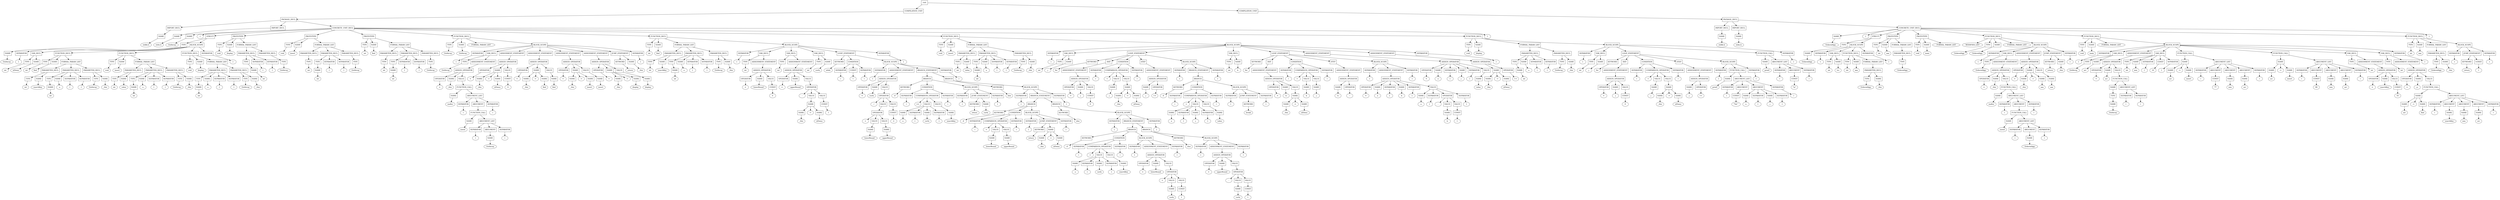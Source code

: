 digraph G {
	splines="TRUE";
	n_0 [label="root", shape="rectangle"]
	n_0 -> n_1
	n_1 [label="COMPILATION_UNIT", shape="rectangle"]
	n_1 -> n_3
	n_3 [label="PACKAGE_DECL", shape="rectangle"]
	n_3 -> n_5
	n_5 [label="IMPORT_DECL", shape="rectangle"]
	n_5 -> n_11
	n_11 [label="NAME", shape="rectangle"]
	n_11 -> n_35
	n_35 [label="stdlib.h", shape="ellipse"]
	n_3 -> n_6
	n_6 [label="IMPORT_DECL", shape="rectangle"]
	n_6 -> n_12
	n_12 [label="NAME", shape="rectangle"]
	n_12 -> n_36
	n_36 [label="stdio.h", shape="ellipse"]
	n_3 -> n_7
	n_7 [label="CONCRETE_UNIT_DECL", shape="rectangle"]
	n_7 -> n_13
	n_13 [label="NAME", shape="rectangle"]
	n_13 -> n_37
	n_37 [label="OrdArray", shape="ellipse"]
	n_7 -> n_14
	n_14 [label="{", shape="ellipse"]
	n_7 -> n_15
	n_15 [label="STRUCT", shape="rectangle"]
	n_15 -> n_38
	n_38 [label="TYPE", shape="rectangle"]
	n_38 -> n_89
	n_89 [label="NAME", shape="rectangle"]
	n_89 -> n_187
	n_187 [label="OrdArray", shape="ellipse"]
	n_15 -> n_39
	n_39 [label="BLOCK_SCOPE", shape="rectangle"]
	n_39 -> n_90
	n_90 [label="SEPARATOR", shape="rectangle"]
	n_90 -> n_188
	n_188 [label="{", shape="ellipse"]
	n_39 -> n_91
	n_91 [label="VAR_DECL", shape="rectangle"]
	n_91 -> n_189
	n_189 [label="TYPE", shape="rectangle"]
	n_189 -> n_327
	n_327 [label="int", shape="ellipse"]
	n_91 -> n_190
	n_190 [label="NAME", shape="rectangle"]
	n_190 -> n_328
	n_328 [label="nElems", shape="ellipse"]
	n_39 -> n_92
	n_92 [label="FUNCTION_DECL", shape="rectangle"]
	n_92 -> n_191
	n_191 [label="TYPE", shape="rectangle"]
	n_191 -> n_329
	n_329 [label="int", shape="ellipse"]
	n_92 -> n_192
	n_192 [label="NAME", shape="rectangle"]
	n_192 -> n_330
	n_330 [label="find", shape="ellipse"]
	n_92 -> n_193
	n_193 [label="FORMAL_PARAM_LIST", shape="rectangle"]
	n_193 -> n_331
	n_331 [label="PARAMETER_DECL", shape="rectangle"]
	n_331 -> n_501
	n_501 [label="TYPE", shape="rectangle"]
	n_501 -> n_643
	n_643 [label="int", shape="ellipse"]
	n_331 -> n_502
	n_502 [label="NAME", shape="rectangle"]
	n_502 -> n_644
	n_644 [label="searchKey", shape="ellipse"]
	n_193 -> n_332
	n_332 [label="PARAMETER_DECL", shape="rectangle"]
	n_332 -> n_503
	n_503 [label="TYPE", shape="rectangle"]
	n_503 -> n_645
	n_645 [label="NAME", shape="rectangle"]
	n_645 -> n_755
	n_755 [label="int", shape="ellipse"]
	n_332 -> n_504
	n_504 [label="NAME", shape="rectangle"]
	n_504 -> n_646
	n_646 [label="a", shape="ellipse"]
	n_332 -> n_505
	n_505 [label="SEPARATOR", shape="rectangle"]
	n_505 -> n_647
	n_647 [label="[", shape="ellipse"]
	n_332 -> n_506
	n_506 [label="SEPARATOR", shape="rectangle"]
	n_506 -> n_648
	n_648 [label="]", shape="ellipse"]
	n_193 -> n_333
	n_333 [label="PARAMETER_DECL", shape="rectangle"]
	n_333 -> n_507
	n_507 [label="TYPE", shape="rectangle"]
	n_507 -> n_649
	n_649 [label="OrdArray", shape="ellipse"]
	n_333 -> n_508
	n_508 [label="NAME", shape="rectangle"]
	n_508 -> n_650
	n_650 [label="_this", shape="ellipse"]
	n_39 -> n_93
	n_93 [label="FUNCTION_DECL", shape="rectangle"]
	n_93 -> n_194
	n_194 [label="TYPE", shape="rectangle"]
	n_194 -> n_334
	n_334 [label="void", shape="ellipse"]
	n_93 -> n_195
	n_195 [label="NAME", shape="rectangle"]
	n_195 -> n_335
	n_335 [label="insert", shape="ellipse"]
	n_93 -> n_196
	n_196 [label="FORMAL_PARAM_LIST", shape="rectangle"]
	n_196 -> n_336
	n_336 [label="PARAMETER_DECL", shape="rectangle"]
	n_336 -> n_509
	n_509 [label="TYPE", shape="rectangle"]
	n_509 -> n_651
	n_651 [label="int", shape="ellipse"]
	n_336 -> n_510
	n_510 [label="NAME", shape="rectangle"]
	n_510 -> n_652
	n_652 [label="value", shape="ellipse"]
	n_196 -> n_337
	n_337 [label="PARAMETER_DECL", shape="rectangle"]
	n_337 -> n_511
	n_511 [label="TYPE", shape="rectangle"]
	n_511 -> n_653
	n_653 [label="NAME", shape="rectangle"]
	n_653 -> n_756
	n_756 [label="int", shape="ellipse"]
	n_337 -> n_512
	n_512 [label="NAME", shape="rectangle"]
	n_512 -> n_654
	n_654 [label="a", shape="ellipse"]
	n_337 -> n_513
	n_513 [label="SEPARATOR", shape="rectangle"]
	n_513 -> n_655
	n_655 [label="[", shape="ellipse"]
	n_337 -> n_514
	n_514 [label="SEPARATOR", shape="rectangle"]
	n_514 -> n_656
	n_656 [label="]", shape="ellipse"]
	n_196 -> n_338
	n_338 [label="PARAMETER_DECL", shape="rectangle"]
	n_338 -> n_515
	n_515 [label="TYPE", shape="rectangle"]
	n_515 -> n_657
	n_657 [label="OrdArray", shape="ellipse"]
	n_338 -> n_516
	n_516 [label="NAME", shape="rectangle"]
	n_516 -> n_658
	n_658 [label="_this", shape="ellipse"]
	n_39 -> n_94
	n_94 [label="FUNCTION_DECL", shape="rectangle"]
	n_94 -> n_197
	n_197 [label="TYPE", shape="rectangle"]
	n_197 -> n_339
	n_339 [label="void", shape="ellipse"]
	n_94 -> n_198
	n_198 [label="NAME", shape="rectangle"]
	n_198 -> n_340
	n_340 [label="display", shape="ellipse"]
	n_94 -> n_199
	n_199 [label="FORMAL_PARAM_LIST", shape="rectangle"]
	n_199 -> n_341
	n_341 [label="PARAMETER_DECL", shape="rectangle"]
	n_341 -> n_517
	n_517 [label="TYPE", shape="rectangle"]
	n_517 -> n_659
	n_659 [label="NAME", shape="rectangle"]
	n_659 -> n_757
	n_757 [label="int", shape="ellipse"]
	n_341 -> n_518
	n_518 [label="NAME", shape="rectangle"]
	n_518 -> n_660
	n_660 [label="a", shape="ellipse"]
	n_341 -> n_519
	n_519 [label="SEPARATOR", shape="rectangle"]
	n_519 -> n_661
	n_661 [label="[", shape="ellipse"]
	n_341 -> n_520
	n_520 [label="SEPARATOR", shape="rectangle"]
	n_520 -> n_662
	n_662 [label="]", shape="ellipse"]
	n_199 -> n_342
	n_342 [label="PARAMETER_DECL", shape="rectangle"]
	n_342 -> n_521
	n_521 [label="TYPE", shape="rectangle"]
	n_521 -> n_663
	n_663 [label="OrdArray", shape="ellipse"]
	n_342 -> n_522
	n_522 [label="NAME", shape="rectangle"]
	n_522 -> n_664
	n_664 [label="_this", shape="ellipse"]
	n_39 -> n_95
	n_95 [label="SEPARATOR", shape="rectangle"]
	n_95 -> n_200
	n_200 [label="}", shape="ellipse"]
	n_7 -> n_16
	n_16 [label="PROTOTYPE", shape="rectangle"]
	n_16 -> n_40
	n_40 [label="TYPE", shape="rectangle"]
	n_40 -> n_96
	n_96 [label="void", shape="ellipse"]
	n_16 -> n_41
	n_41 [label="NAME", shape="rectangle"]
	n_41 -> n_97
	n_97 [label="display", shape="ellipse"]
	n_16 -> n_42
	n_42 [label="FORMAL_PARAM_LIST", shape="rectangle"]
	n_42 -> n_98
	n_98 [label="PARAMETER_DECL", shape="rectangle"]
	n_98 -> n_201
	n_201 [label="TYPE", shape="rectangle"]
	n_201 -> n_343
	n_343 [label="NAME", shape="rectangle"]
	n_343 -> n_523
	n_523 [label="int", shape="ellipse"]
	n_98 -> n_202
	n_202 [label="SEPARATOR", shape="rectangle"]
	n_202 -> n_344
	n_344 [label="[", shape="ellipse"]
	n_98 -> n_203
	n_203 [label="SEPARATOR", shape="rectangle"]
	n_203 -> n_345
	n_345 [label="]", shape="ellipse"]
	n_42 -> n_99
	n_99 [label="PARAMETER_DECL", shape="rectangle"]
	n_99 -> n_204
	n_204 [label="TYPE", shape="rectangle"]
	n_204 -> n_346
	n_346 [label="OrdArray", shape="ellipse"]
	n_7 -> n_17
	n_17 [label="PROTOTYPE", shape="rectangle"]
	n_17 -> n_43
	n_43 [label="TYPE", shape="rectangle"]
	n_43 -> n_100
	n_100 [label="void", shape="ellipse"]
	n_17 -> n_44
	n_44 [label="NAME", shape="rectangle"]
	n_44 -> n_101
	n_101 [label="insert", shape="ellipse"]
	n_17 -> n_45
	n_45 [label="FORMAL_PARAM_LIST", shape="rectangle"]
	n_45 -> n_102
	n_102 [label="PARAMETER_DECL", shape="rectangle"]
	n_102 -> n_205
	n_205 [label="TYPE", shape="rectangle"]
	n_205 -> n_347
	n_347 [label="int", shape="ellipse"]
	n_45 -> n_103
	n_103 [label="PARAMETER_DECL", shape="rectangle"]
	n_103 -> n_206
	n_206 [label="TYPE", shape="rectangle"]
	n_206 -> n_348
	n_348 [label="NAME", shape="rectangle"]
	n_348 -> n_524
	n_524 [label="int", shape="ellipse"]
	n_103 -> n_207
	n_207 [label="SEPARATOR", shape="rectangle"]
	n_207 -> n_349
	n_349 [label="[", shape="ellipse"]
	n_103 -> n_208
	n_208 [label="SEPARATOR", shape="rectangle"]
	n_208 -> n_350
	n_350 [label="]", shape="ellipse"]
	n_45 -> n_104
	n_104 [label="PARAMETER_DECL", shape="rectangle"]
	n_104 -> n_209
	n_209 [label="TYPE", shape="rectangle"]
	n_209 -> n_351
	n_351 [label="OrdArray", shape="ellipse"]
	n_7 -> n_18
	n_18 [label="PROTOTYPE", shape="rectangle"]
	n_18 -> n_46
	n_46 [label="TYPE", shape="rectangle"]
	n_46 -> n_105
	n_105 [label="int", shape="ellipse"]
	n_18 -> n_47
	n_47 [label="NAME", shape="rectangle"]
	n_47 -> n_106
	n_106 [label="find", shape="ellipse"]
	n_18 -> n_48
	n_48 [label="FORMAL_PARAM_LIST", shape="rectangle"]
	n_48 -> n_107
	n_107 [label="PARAMETER_DECL", shape="rectangle"]
	n_107 -> n_210
	n_210 [label="TYPE", shape="rectangle"]
	n_210 -> n_352
	n_352 [label="int", shape="ellipse"]
	n_48 -> n_108
	n_108 [label="PARAMETER_DECL", shape="rectangle"]
	n_108 -> n_211
	n_211 [label="TYPE", shape="rectangle"]
	n_211 -> n_353
	n_353 [label="NAME", shape="rectangle"]
	n_353 -> n_525
	n_525 [label="int", shape="ellipse"]
	n_108 -> n_212
	n_212 [label="SEPARATOR", shape="rectangle"]
	n_212 -> n_354
	n_354 [label="[", shape="ellipse"]
	n_108 -> n_213
	n_213 [label="SEPARATOR", shape="rectangle"]
	n_213 -> n_355
	n_355 [label="]", shape="ellipse"]
	n_48 -> n_109
	n_109 [label="PARAMETER_DECL", shape="rectangle"]
	n_109 -> n_214
	n_214 [label="TYPE", shape="rectangle"]
	n_214 -> n_356
	n_356 [label="OrdArray", shape="ellipse"]
	n_7 -> n_19
	n_19 [label="FUNCTION_DECL", shape="rectangle"]
	n_19 -> n_49
	n_49 [label="TYPE", shape="rectangle"]
	n_49 -> n_110
	n_110 [label="OrdArray", shape="ellipse"]
	n_19 -> n_50
	n_50 [label="NAME", shape="rectangle"]
	n_50 -> n_111
	n_111 [label="OrdArray", shape="ellipse"]
	n_19 -> n_51
	n_51 [label="FORMAL_PARAM_LIST", shape="ellipse"]
	n_19 -> n_52
	n_52 [label="BLOCK_SCOPE", shape="rectangle"]
	n_52 -> n_112
	n_112 [label="SEPARATOR", shape="rectangle"]
	n_112 -> n_215
	n_215 [label="{", shape="ellipse"]
	n_52 -> n_113
	n_113 [label="VAR_DECL", shape="rectangle"]
	n_113 -> n_216
	n_216 [label="TYPE", shape="rectangle"]
	n_216 -> n_357
	n_357 [label="OrdArray", shape="ellipse"]
	n_113 -> n_217
	n_217 [label="ASSIGNMENT_STATEMENT", shape="rectangle"]
	n_217 -> n_358
	n_358 [label="ASSIGN_OPERATOR", shape="rectangle"]
	n_358 -> n_526
	n_526 [label="OPERATOR", shape="rectangle"]
	n_526 -> n_665
	n_665 [label="=", shape="ellipse"]
	n_358 -> n_527
	n_527 [label="NAME", shape="rectangle"]
	n_527 -> n_666
	n_666 [label="_this", shape="ellipse"]
	n_358 -> n_528
	n_528 [label="VALUE", shape="rectangle"]
	n_528 -> n_667
	n_667 [label="FUNCTION_CALL", shape="rectangle"]
	n_667 -> n_758
	n_758 [label="NAME", shape="rectangle"]
	n_758 -> n_834
	n_834 [label="malloc", shape="ellipse"]
	n_667 -> n_759
	n_759 [label="ARGUMENT_LIST", shape="rectangle"]
	n_759 -> n_835
	n_835 [label="SEPARATOR", shape="rectangle"]
	n_835 -> n_899
	n_899 [label="(", shape="ellipse"]
	n_759 -> n_836
	n_836 [label="ARGUMENT", shape="rectangle"]
	n_836 -> n_900
	n_900 [label="FUNCTION_CALL", shape="rectangle"]
	n_900 -> n_941
	n_941 [label="NAME", shape="rectangle"]
	n_941 -> n_977
	n_977 [label="sizeof", shape="ellipse"]
	n_900 -> n_942
	n_942 [label="ARGUMENT_LIST", shape="rectangle"]
	n_942 -> n_978
	n_978 [label="SEPARATOR", shape="rectangle"]
	n_978 -> n_1000
	n_1000 [label="(", shape="ellipse"]
	n_942 -> n_979
	n_979 [label="ARGUMENT", shape="rectangle"]
	n_979 -> n_1001
	n_1001 [label="NAME", shape="rectangle"]
	n_1001 -> n_1019
	n_1019 [label="OrdArray", shape="ellipse"]
	n_942 -> n_980
	n_980 [label="SEPARATOR", shape="rectangle"]
	n_980 -> n_1002
	n_1002 [label=")", shape="ellipse"]
	n_759 -> n_837
	n_837 [label="SEPARATOR", shape="rectangle"]
	n_837 -> n_901
	n_901 [label=")", shape="ellipse"]
	n_52 -> n_114
	n_114 [label="ASSIGNMENT_STATEMENT", shape="rectangle"]
	n_114 -> n_218
	n_218 [label="ASSIGN_OPERATOR", shape="rectangle"]
	n_218 -> n_359
	n_359 [label="OPERATOR", shape="rectangle"]
	n_359 -> n_529
	n_529 [label="=", shape="ellipse"]
	n_218 -> n_360
	n_360 [label="NAME", shape="rectangle"]
	n_360 -> n_530
	n_530 [label="NAME", shape="rectangle"]
	n_530 -> n_668
	n_668 [label="_this", shape="ellipse"]
	n_360 -> n_531
	n_531 [label="->", shape="ellipse"]
	n_360 -> n_532
	n_532 [label="NAME", shape="rectangle"]
	n_532 -> n_669
	n_669 [label="nElems", shape="ellipse"]
	n_218 -> n_361
	n_361 [label="VALUE", shape="rectangle"]
	n_361 -> n_533
	n_533 [label="CONST", shape="rectangle"]
	n_533 -> n_670
	n_670 [label="0", shape="ellipse"]
	n_52 -> n_115
	n_115 [label="ASSIGNMENT_STATEMENT", shape="rectangle"]
	n_115 -> n_219
	n_219 [label="ASSIGN_OPERATOR", shape="rectangle"]
	n_219 -> n_362
	n_362 [label="OPERATOR", shape="rectangle"]
	n_362 -> n_534
	n_534 [label="=", shape="ellipse"]
	n_219 -> n_363
	n_363 [label="NAME", shape="rectangle"]
	n_363 -> n_535
	n_535 [label="NAME", shape="rectangle"]
	n_535 -> n_671
	n_671 [label="_this", shape="ellipse"]
	n_363 -> n_536
	n_536 [label="->", shape="ellipse"]
	n_363 -> n_537
	n_537 [label="NAME", shape="rectangle"]
	n_537 -> n_672
	n_672 [label="find", shape="ellipse"]
	n_219 -> n_364
	n_364 [label="VALUE", shape="rectangle"]
	n_364 -> n_538
	n_538 [label="NAME", shape="rectangle"]
	n_538 -> n_673
	n_673 [label="find", shape="ellipse"]
	n_52 -> n_116
	n_116 [label="ASSIGNMENT_STATEMENT", shape="rectangle"]
	n_116 -> n_220
	n_220 [label="ASSIGN_OPERATOR", shape="rectangle"]
	n_220 -> n_365
	n_365 [label="OPERATOR", shape="rectangle"]
	n_365 -> n_539
	n_539 [label="=", shape="ellipse"]
	n_220 -> n_366
	n_366 [label="NAME", shape="rectangle"]
	n_366 -> n_540
	n_540 [label="NAME", shape="rectangle"]
	n_540 -> n_674
	n_674 [label="_this", shape="ellipse"]
	n_366 -> n_541
	n_541 [label="->", shape="ellipse"]
	n_366 -> n_542
	n_542 [label="NAME", shape="rectangle"]
	n_542 -> n_675
	n_675 [label="insert", shape="ellipse"]
	n_220 -> n_367
	n_367 [label="VALUE", shape="rectangle"]
	n_367 -> n_543
	n_543 [label="NAME", shape="rectangle"]
	n_543 -> n_676
	n_676 [label="insert", shape="ellipse"]
	n_52 -> n_117
	n_117 [label="ASSIGNMENT_STATEMENT", shape="rectangle"]
	n_117 -> n_221
	n_221 [label="ASSIGN_OPERATOR", shape="rectangle"]
	n_221 -> n_368
	n_368 [label="OPERATOR", shape="rectangle"]
	n_368 -> n_544
	n_544 [label="=", shape="ellipse"]
	n_221 -> n_369
	n_369 [label="NAME", shape="rectangle"]
	n_369 -> n_545
	n_545 [label="NAME", shape="rectangle"]
	n_545 -> n_677
	n_677 [label="_this", shape="ellipse"]
	n_369 -> n_546
	n_546 [label="->", shape="ellipse"]
	n_369 -> n_547
	n_547 [label="NAME", shape="rectangle"]
	n_547 -> n_678
	n_678 [label="display", shape="ellipse"]
	n_221 -> n_370
	n_370 [label="VALUE", shape="rectangle"]
	n_370 -> n_548
	n_548 [label="NAME", shape="rectangle"]
	n_548 -> n_679
	n_679 [label="display", shape="ellipse"]
	n_52 -> n_118
	n_118 [label="JUMP_STATEMENT", shape="rectangle"]
	n_118 -> n_222
	n_222 [label="KEYWORD", shape="rectangle"]
	n_222 -> n_371
	n_371 [label="return", shape="ellipse"]
	n_118 -> n_223
	n_223 [label="NAME", shape="rectangle"]
	n_223 -> n_372
	n_372 [label="_this", shape="ellipse"]
	n_52 -> n_119
	n_119 [label="SEPARATOR", shape="rectangle"]
	n_119 -> n_224
	n_224 [label="}", shape="ellipse"]
	n_7 -> n_20
	n_20 [label="FUNCTION_DECL", shape="rectangle"]
	n_20 -> n_53
	n_53 [label="TYPE", shape="rectangle"]
	n_53 -> n_120
	n_120 [label="int", shape="ellipse"]
	n_20 -> n_54
	n_54 [label="NAME", shape="rectangle"]
	n_54 -> n_121
	n_121 [label="find", shape="ellipse"]
	n_20 -> n_55
	n_55 [label="FORMAL_PARAM_LIST", shape="rectangle"]
	n_55 -> n_122
	n_122 [label="PARAMETER_DECL", shape="rectangle"]
	n_122 -> n_225
	n_225 [label="TYPE", shape="rectangle"]
	n_225 -> n_373
	n_373 [label="int", shape="ellipse"]
	n_122 -> n_226
	n_226 [label="NAME", shape="rectangle"]
	n_226 -> n_374
	n_374 [label="searchKey", shape="ellipse"]
	n_55 -> n_123
	n_123 [label="PARAMETER_DECL", shape="rectangle"]
	n_123 -> n_227
	n_227 [label="TYPE", shape="rectangle"]
	n_227 -> n_375
	n_375 [label="NAME", shape="rectangle"]
	n_375 -> n_549
	n_549 [label="int", shape="ellipse"]
	n_123 -> n_228
	n_228 [label="NAME", shape="rectangle"]
	n_228 -> n_376
	n_376 [label="a", shape="ellipse"]
	n_123 -> n_229
	n_229 [label="SEPARATOR", shape="rectangle"]
	n_229 -> n_377
	n_377 [label="[", shape="ellipse"]
	n_123 -> n_230
	n_230 [label="SEPARATOR", shape="rectangle"]
	n_230 -> n_378
	n_378 [label="]", shape="ellipse"]
	n_55 -> n_124
	n_124 [label="PARAMETER_DECL", shape="rectangle"]
	n_124 -> n_231
	n_231 [label="TYPE", shape="rectangle"]
	n_231 -> n_379
	n_379 [label="OrdArray", shape="ellipse"]
	n_124 -> n_232
	n_232 [label="NAME", shape="rectangle"]
	n_232 -> n_380
	n_380 [label="_this", shape="ellipse"]
	n_20 -> n_56
	n_56 [label="BLOCK_SCOPE", shape="rectangle"]
	n_56 -> n_125
	n_125 [label="SEPARATOR", shape="rectangle"]
	n_125 -> n_233
	n_233 [label="{", shape="ellipse"]
	n_56 -> n_126
	n_126 [label="VAR_DECL", shape="rectangle"]
	n_126 -> n_234
	n_234 [label="TYPE", shape="rectangle"]
	n_234 -> n_381
	n_381 [label="int", shape="ellipse"]
	n_126 -> n_235
	n_235 [label="ASSIGNMENT_STATEMENT", shape="rectangle"]
	n_235 -> n_382
	n_382 [label="ASSIGN_OPERATOR", shape="rectangle"]
	n_382 -> n_550
	n_550 [label="OPERATOR", shape="rectangle"]
	n_550 -> n_680
	n_680 [label="=", shape="ellipse"]
	n_382 -> n_551
	n_551 [label="NAME", shape="rectangle"]
	n_551 -> n_681
	n_681 [label="lowerBound", shape="ellipse"]
	n_382 -> n_552
	n_552 [label="VALUE", shape="rectangle"]
	n_552 -> n_682
	n_682 [label="CONST", shape="rectangle"]
	n_682 -> n_760
	n_760 [label="0", shape="ellipse"]
	n_56 -> n_127
	n_127 [label="VAR_DECL", shape="rectangle"]
	n_127 -> n_236
	n_236 [label="TYPE", shape="rectangle"]
	n_236 -> n_383
	n_383 [label="int", shape="ellipse"]
	n_127 -> n_237
	n_237 [label="ASSIGNMENT_STATEMENT", shape="rectangle"]
	n_237 -> n_384
	n_384 [label="ASSIGN_OPERATOR", shape="rectangle"]
	n_384 -> n_553
	n_553 [label="OPERATOR", shape="rectangle"]
	n_553 -> n_683
	n_683 [label="=", shape="ellipse"]
	n_384 -> n_554
	n_554 [label="NAME", shape="rectangle"]
	n_554 -> n_684
	n_684 [label="upperBound", shape="ellipse"]
	n_384 -> n_555
	n_555 [label="VALUE", shape="rectangle"]
	n_555 -> n_685
	n_685 [label="OPERATOR", shape="rectangle"]
	n_685 -> n_761
	n_761 [label="-", shape="ellipse"]
	n_685 -> n_762
	n_762 [label="VALUE", shape="rectangle"]
	n_762 -> n_838
	n_838 [label="NAME", shape="rectangle"]
	n_838 -> n_902
	n_902 [label="NAME", shape="rectangle"]
	n_902 -> n_943
	n_943 [label="_this", shape="ellipse"]
	n_838 -> n_903
	n_903 [label="->", shape="ellipse"]
	n_838 -> n_904
	n_904 [label="NAME", shape="rectangle"]
	n_904 -> n_944
	n_944 [label="nElems", shape="ellipse"]
	n_685 -> n_763
	n_763 [label="VALUE", shape="rectangle"]
	n_763 -> n_839
	n_839 [label="CONST", shape="rectangle"]
	n_839 -> n_905
	n_905 [label="1", shape="ellipse"]
	n_56 -> n_128
	n_128 [label="VAR_DECL", shape="rectangle"]
	n_128 -> n_238
	n_238 [label="TYPE", shape="rectangle"]
	n_238 -> n_385
	n_385 [label="int", shape="ellipse"]
	n_128 -> n_239
	n_239 [label="NAME", shape="rectangle"]
	n_239 -> n_386
	n_386 [label="curIn", shape="ellipse"]
	n_56 -> n_129
	n_129 [label="LOOP_STATEMENT", shape="rectangle"]
	n_129 -> n_240
	n_240 [label="KEYWORD", shape="rectangle"]
	n_240 -> n_387
	n_387 [label="while", shape="ellipse"]
	n_129 -> n_241
	n_241 [label="CONDITION", shape="rectangle"]
	n_241 -> n_388
	n_388 [label="SEPARATOR", shape="rectangle"]
	n_388 -> n_556
	n_556 [label="(", shape="ellipse"]
	n_241 -> n_389
	n_389 [label="CONST", shape="rectangle"]
	n_389 -> n_557
	n_557 [label="1", shape="ellipse"]
	n_241 -> n_390
	n_390 [label="SEPARATOR", shape="rectangle"]
	n_390 -> n_558
	n_558 [label=")", shape="ellipse"]
	n_129 -> n_242
	n_242 [label="BLOCK_SCOPE", shape="rectangle"]
	n_242 -> n_391
	n_391 [label="SEPARATOR", shape="rectangle"]
	n_391 -> n_559
	n_559 [label="{", shape="ellipse"]
	n_242 -> n_392
	n_392 [label="ASSIGNMENT_STATEMENT", shape="rectangle"]
	n_392 -> n_560
	n_560 [label="ASSIGN_OPERATOR", shape="rectangle"]
	n_560 -> n_686
	n_686 [label="OPERATOR", shape="rectangle"]
	n_686 -> n_764
	n_764 [label="=", shape="ellipse"]
	n_560 -> n_687
	n_687 [label="NAME", shape="rectangle"]
	n_687 -> n_765
	n_765 [label="curIn", shape="ellipse"]
	n_560 -> n_688
	n_688 [label="VALUE", shape="rectangle"]
	n_688 -> n_766
	n_766 [label="OPERATOR", shape="rectangle"]
	n_766 -> n_840
	n_840 [label="/", shape="ellipse"]
	n_766 -> n_841
	n_841 [label="VALUE", shape="rectangle"]
	n_841 -> n_906
	n_906 [label="OPERATOR", shape="rectangle"]
	n_906 -> n_945
	n_945 [label="+", shape="ellipse"]
	n_906 -> n_946
	n_946 [label="VALUE", shape="rectangle"]
	n_946 -> n_981
	n_981 [label="NAME", shape="rectangle"]
	n_981 -> n_1003
	n_1003 [label="lowerBound", shape="ellipse"]
	n_906 -> n_947
	n_947 [label="VALUE", shape="rectangle"]
	n_947 -> n_982
	n_982 [label="NAME", shape="rectangle"]
	n_982 -> n_1004
	n_1004 [label="upperBound", shape="ellipse"]
	n_766 -> n_842
	n_842 [label="VALUE", shape="rectangle"]
	n_842 -> n_907
	n_907 [label="CONST", shape="rectangle"]
	n_907 -> n_948
	n_948 [label="2", shape="ellipse"]
	n_242 -> n_393
	n_393 [label="BRANCH_STATEMENT", shape="rectangle"]
	n_393 -> n_561
	n_561 [label="BRANCH", shape="rectangle"]
	n_561 -> n_689
	n_689 [label="KEYWORD", shape="rectangle"]
	n_689 -> n_767
	n_767 [label="if", shape="ellipse"]
	n_561 -> n_690
	n_690 [label="CONDITION", shape="rectangle"]
	n_690 -> n_768
	n_768 [label="SEPARATOR", shape="rectangle"]
	n_768 -> n_843
	n_843 [label="(", shape="ellipse"]
	n_690 -> n_769
	n_769 [label="COMPARISON_OPERATOR", shape="rectangle"]
	n_769 -> n_844
	n_844 [label="==", shape="ellipse"]
	n_769 -> n_845
	n_845 [label="VALUE", shape="rectangle"]
	n_845 -> n_908
	n_908 [label="NAME", shape="rectangle"]
	n_908 -> n_949
	n_949 [label="a", shape="ellipse"]
	n_845 -> n_909
	n_909 [label="SEPARATOR", shape="rectangle"]
	n_909 -> n_950
	n_950 [label="[", shape="ellipse"]
	n_845 -> n_910
	n_910 [label="NAME", shape="rectangle"]
	n_910 -> n_951
	n_951 [label="curIn", shape="ellipse"]
	n_845 -> n_911
	n_911 [label="SEPARATOR", shape="rectangle"]
	n_911 -> n_952
	n_952 [label="]", shape="ellipse"]
	n_769 -> n_846
	n_846 [label="VALUE", shape="rectangle"]
	n_846 -> n_912
	n_912 [label="NAME", shape="rectangle"]
	n_912 -> n_953
	n_953 [label="searchKey", shape="ellipse"]
	n_690 -> n_770
	n_770 [label="SEPARATOR", shape="rectangle"]
	n_770 -> n_847
	n_847 [label=")", shape="ellipse"]
	n_561 -> n_691
	n_691 [label="BLOCK_SCOPE", shape="rectangle"]
	n_691 -> n_771
	n_771 [label="SEPARATOR", shape="rectangle"]
	n_771 -> n_848
	n_848 [label="{", shape="ellipse"]
	n_691 -> n_772
	n_772 [label="JUMP_STATEMENT", shape="rectangle"]
	n_772 -> n_849
	n_849 [label="KEYWORD", shape="rectangle"]
	n_849 -> n_913
	n_913 [label="return", shape="ellipse"]
	n_772 -> n_850
	n_850 [label="NAME", shape="rectangle"]
	n_850 -> n_914
	n_914 [label="curIn", shape="ellipse"]
	n_691 -> n_773
	n_773 [label="SEPARATOR", shape="rectangle"]
	n_773 -> n_851
	n_851 [label="}", shape="ellipse"]
	n_393 -> n_562
	n_562 [label="BRANCH", shape="rectangle"]
	n_562 -> n_692
	n_692 [label="KEYWORD", shape="rectangle"]
	n_692 -> n_774
	n_774 [label="else", shape="ellipse"]
	n_562 -> n_693
	n_693 [label="BLOCK_SCOPE", shape="rectangle"]
	n_693 -> n_775
	n_775 [label="SEPARATOR", shape="rectangle"]
	n_775 -> n_852
	n_852 [label="{", shape="ellipse"]
	n_693 -> n_776
	n_776 [label="BRANCH_STATEMENT", shape="rectangle"]
	n_776 -> n_853
	n_853 [label="BRANCH", shape="rectangle"]
	n_853 -> n_915
	n_915 [label="KEYWORD", shape="rectangle"]
	n_915 -> n_954
	n_954 [label="if", shape="ellipse"]
	n_853 -> n_916
	n_916 [label="CONDITION", shape="rectangle"]
	n_916 -> n_955
	n_955 [label="SEPARATOR", shape="rectangle"]
	n_955 -> n_983
	n_983 [label="(", shape="ellipse"]
	n_916 -> n_956
	n_956 [label="COMPARISON_OPERATOR", shape="rectangle"]
	n_956 -> n_984
	n_984 [label=">", shape="ellipse"]
	n_956 -> n_985
	n_985 [label="VALUE", shape="rectangle"]
	n_985 -> n_1005
	n_1005 [label="NAME", shape="rectangle"]
	n_1005 -> n_1020
	n_1020 [label="lowerBound", shape="ellipse"]
	n_956 -> n_986
	n_986 [label="VALUE", shape="rectangle"]
	n_986 -> n_1006
	n_1006 [label="NAME", shape="rectangle"]
	n_1006 -> n_1021
	n_1021 [label="upperBound", shape="ellipse"]
	n_916 -> n_957
	n_957 [label="SEPARATOR", shape="rectangle"]
	n_957 -> n_987
	n_987 [label=")", shape="ellipse"]
	n_853 -> n_917
	n_917 [label="BLOCK_SCOPE", shape="rectangle"]
	n_917 -> n_958
	n_958 [label="SEPARATOR", shape="rectangle"]
	n_958 -> n_988
	n_988 [label="{", shape="ellipse"]
	n_917 -> n_959
	n_959 [label="JUMP_STATEMENT", shape="rectangle"]
	n_959 -> n_989
	n_989 [label="KEYWORD", shape="rectangle"]
	n_989 -> n_1007
	n_1007 [label="return", shape="ellipse"]
	n_959 -> n_990
	n_990 [label="NAME", shape="rectangle"]
	n_990 -> n_1008
	n_1008 [label="NAME", shape="rectangle"]
	n_1008 -> n_1022
	n_1022 [label="_this", shape="ellipse"]
	n_990 -> n_1009
	n_1009 [label="->", shape="ellipse"]
	n_990 -> n_1010
	n_1010 [label="NAME", shape="rectangle"]
	n_1010 -> n_1023
	n_1023 [label="nElems", shape="ellipse"]
	n_917 -> n_960
	n_960 [label="SEPARATOR", shape="rectangle"]
	n_960 -> n_991
	n_991 [label="}", shape="ellipse"]
	n_776 -> n_854
	n_854 [label="BRANCH", shape="rectangle"]
	n_854 -> n_918
	n_918 [label="KEYWORD", shape="rectangle"]
	n_918 -> n_961
	n_961 [label="else", shape="ellipse"]
	n_854 -> n_919
	n_919 [label="BLOCK_SCOPE", shape="rectangle"]
	n_919 -> n_962
	n_962 [label="SEPARATOR", shape="rectangle"]
	n_962 -> n_992
	n_992 [label="{", shape="ellipse"]
	n_919 -> n_963
	n_963 [label="BRANCH_STATEMENT", shape="rectangle"]
	n_963 -> n_993
	n_993 [label="BRANCH", shape="rectangle"]
	n_993 -> n_1011
	n_1011 [label="KEYWORD", shape="rectangle"]
	n_1011 -> n_1024
	n_1024 [label="if", shape="ellipse"]
	n_993 -> n_1012
	n_1012 [label="CONDITION", shape="rectangle"]
	n_1012 -> n_1025
	n_1025 [label="SEPARATOR", shape="rectangle"]
	n_1025 -> n_1036
	n_1036 [label="(", shape="ellipse"]
	n_1012 -> n_1026
	n_1026 [label="COMPARISON_OPERATOR", shape="rectangle"]
	n_1026 -> n_1037
	n_1037 [label="<", shape="ellipse"]
	n_1026 -> n_1038
	n_1038 [label="VALUE", shape="rectangle"]
	n_1038 -> n_1047
	n_1047 [label="NAME", shape="rectangle"]
	n_1047 -> n_1058
	n_1058 [label="a", shape="ellipse"]
	n_1038 -> n_1048
	n_1048 [label="SEPARATOR", shape="rectangle"]
	n_1048 -> n_1059
	n_1059 [label="[", shape="ellipse"]
	n_1038 -> n_1049
	n_1049 [label="NAME", shape="rectangle"]
	n_1049 -> n_1060
	n_1060 [label="curIn", shape="ellipse"]
	n_1038 -> n_1050
	n_1050 [label="SEPARATOR", shape="rectangle"]
	n_1050 -> n_1061
	n_1061 [label="]", shape="ellipse"]
	n_1026 -> n_1039
	n_1039 [label="VALUE", shape="rectangle"]
	n_1039 -> n_1051
	n_1051 [label="NAME", shape="rectangle"]
	n_1051 -> n_1062
	n_1062 [label="searchKey", shape="ellipse"]
	n_1012 -> n_1027
	n_1027 [label="SEPARATOR", shape="rectangle"]
	n_1027 -> n_1040
	n_1040 [label=")", shape="ellipse"]
	n_993 -> n_1013
	n_1013 [label="BLOCK_SCOPE", shape="rectangle"]
	n_1013 -> n_1028
	n_1028 [label="SEPARATOR", shape="rectangle"]
	n_1028 -> n_1041
	n_1041 [label="{", shape="ellipse"]
	n_1013 -> n_1029
	n_1029 [label="ASSIGNMENT_STATEMENT", shape="rectangle"]
	n_1029 -> n_1042
	n_1042 [label="ASSIGN_OPERATOR", shape="rectangle"]
	n_1042 -> n_1052
	n_1052 [label="OPERATOR", shape="rectangle"]
	n_1052 -> n_1063
	n_1063 [label="=", shape="ellipse"]
	n_1042 -> n_1053
	n_1053 [label="NAME", shape="rectangle"]
	n_1053 -> n_1064
	n_1064 [label="lowerBound", shape="ellipse"]
	n_1042 -> n_1054
	n_1054 [label="VALUE", shape="rectangle"]
	n_1054 -> n_1065
	n_1065 [label="OPERATOR", shape="rectangle"]
	n_1065 -> n_1069
	n_1069 [label="+", shape="ellipse"]
	n_1065 -> n_1070
	n_1070 [label="VALUE", shape="rectangle"]
	n_1070 -> n_1075
	n_1075 [label="NAME", shape="rectangle"]
	n_1075 -> n_1079
	n_1079 [label="curIn", shape="ellipse"]
	n_1065 -> n_1071
	n_1071 [label="VALUE", shape="rectangle"]
	n_1071 -> n_1076
	n_1076 [label="CONST", shape="rectangle"]
	n_1076 -> n_1080
	n_1080 [label="1", shape="ellipse"]
	n_1013 -> n_1030
	n_1030 [label="SEPARATOR", shape="rectangle"]
	n_1030 -> n_1043
	n_1043 [label="}", shape="ellipse"]
	n_963 -> n_994
	n_994 [label="BRANCH", shape="rectangle"]
	n_994 -> n_1014
	n_1014 [label="KEYWORD", shape="rectangle"]
	n_1014 -> n_1031
	n_1031 [label="else", shape="ellipse"]
	n_994 -> n_1015
	n_1015 [label="BLOCK_SCOPE", shape="rectangle"]
	n_1015 -> n_1032
	n_1032 [label="SEPARATOR", shape="rectangle"]
	n_1032 -> n_1044
	n_1044 [label="{", shape="ellipse"]
	n_1015 -> n_1033
	n_1033 [label="ASSIGNMENT_STATEMENT", shape="rectangle"]
	n_1033 -> n_1045
	n_1045 [label="ASSIGN_OPERATOR", shape="rectangle"]
	n_1045 -> n_1055
	n_1055 [label="OPERATOR", shape="rectangle"]
	n_1055 -> n_1066
	n_1066 [label="=", shape="ellipse"]
	n_1045 -> n_1056
	n_1056 [label="NAME", shape="rectangle"]
	n_1056 -> n_1067
	n_1067 [label="upperBound", shape="ellipse"]
	n_1045 -> n_1057
	n_1057 [label="VALUE", shape="rectangle"]
	n_1057 -> n_1068
	n_1068 [label="OPERATOR", shape="rectangle"]
	n_1068 -> n_1072
	n_1072 [label="-", shape="ellipse"]
	n_1068 -> n_1073
	n_1073 [label="VALUE", shape="rectangle"]
	n_1073 -> n_1077
	n_1077 [label="NAME", shape="rectangle"]
	n_1077 -> n_1081
	n_1081 [label="curIn", shape="ellipse"]
	n_1068 -> n_1074
	n_1074 [label="VALUE", shape="rectangle"]
	n_1074 -> n_1078
	n_1078 [label="CONST", shape="rectangle"]
	n_1078 -> n_1082
	n_1082 [label="1", shape="ellipse"]
	n_1015 -> n_1034
	n_1034 [label="SEPARATOR", shape="rectangle"]
	n_1034 -> n_1046
	n_1046 [label="}", shape="ellipse"]
	n_919 -> n_964
	n_964 [label="SEPARATOR", shape="rectangle"]
	n_964 -> n_995
	n_995 [label="}", shape="ellipse"]
	n_693 -> n_777
	n_777 [label="SEPARATOR", shape="rectangle"]
	n_777 -> n_855
	n_855 [label="}", shape="ellipse"]
	n_242 -> n_394
	n_394 [label="SEPARATOR", shape="rectangle"]
	n_394 -> n_563
	n_563 [label="}", shape="ellipse"]
	n_56 -> n_130
	n_130 [label="SEPARATOR", shape="rectangle"]
	n_130 -> n_243
	n_243 [label="}", shape="ellipse"]
	n_7 -> n_21
	n_21 [label="FUNCTION_DECL", shape="rectangle"]
	n_21 -> n_57
	n_57 [label="TYPE", shape="rectangle"]
	n_57 -> n_131
	n_131 [label="void", shape="ellipse"]
	n_21 -> n_58
	n_58 [label="NAME", shape="rectangle"]
	n_58 -> n_132
	n_132 [label="insert", shape="ellipse"]
	n_21 -> n_59
	n_59 [label="FORMAL_PARAM_LIST", shape="rectangle"]
	n_59 -> n_133
	n_133 [label="PARAMETER_DECL", shape="rectangle"]
	n_133 -> n_244
	n_244 [label="TYPE", shape="rectangle"]
	n_244 -> n_395
	n_395 [label="int", shape="ellipse"]
	n_133 -> n_245
	n_245 [label="NAME", shape="rectangle"]
	n_245 -> n_396
	n_396 [label="value", shape="ellipse"]
	n_59 -> n_134
	n_134 [label="PARAMETER_DECL", shape="rectangle"]
	n_134 -> n_246
	n_246 [label="TYPE", shape="rectangle"]
	n_246 -> n_397
	n_397 [label="NAME", shape="rectangle"]
	n_397 -> n_564
	n_564 [label="int", shape="ellipse"]
	n_134 -> n_247
	n_247 [label="NAME", shape="rectangle"]
	n_247 -> n_398
	n_398 [label="a", shape="ellipse"]
	n_134 -> n_248
	n_248 [label="SEPARATOR", shape="rectangle"]
	n_248 -> n_399
	n_399 [label="[", shape="ellipse"]
	n_134 -> n_249
	n_249 [label="SEPARATOR", shape="rectangle"]
	n_249 -> n_400
	n_400 [label="]", shape="ellipse"]
	n_59 -> n_135
	n_135 [label="PARAMETER_DECL", shape="rectangle"]
	n_135 -> n_250
	n_250 [label="TYPE", shape="rectangle"]
	n_250 -> n_401
	n_401 [label="OrdArray", shape="ellipse"]
	n_135 -> n_251
	n_251 [label="NAME", shape="rectangle"]
	n_251 -> n_402
	n_402 [label="_this", shape="ellipse"]
	n_21 -> n_60
	n_60 [label="BLOCK_SCOPE", shape="rectangle"]
	n_60 -> n_136
	n_136 [label="SEPARATOR", shape="rectangle"]
	n_136 -> n_252
	n_252 [label="{", shape="ellipse"]
	n_60 -> n_137
	n_137 [label="VAR_DECL", shape="rectangle"]
	n_137 -> n_253
	n_253 [label="TYPE", shape="rectangle"]
	n_253 -> n_403
	n_403 [label="int", shape="ellipse"]
	n_137 -> n_254
	n_254 [label="NAME", shape="rectangle"]
	n_254 -> n_404
	n_404 [label="j", shape="ellipse"]
	n_60 -> n_138
	n_138 [label="LOOP_STATEMENT", shape="rectangle"]
	n_138 -> n_255
	n_255 [label="KEYWORD", shape="rectangle"]
	n_255 -> n_405
	n_405 [label="for", shape="ellipse"]
	n_138 -> n_256
	n_256 [label="INIT", shape="rectangle"]
	n_256 -> n_406
	n_406 [label="ASSIGNMENT_STATEMENT", shape="rectangle"]
	n_406 -> n_565
	n_565 [label="ASSIGN_OPERATOR", shape="rectangle"]
	n_565 -> n_694
	n_694 [label="OPERATOR", shape="rectangle"]
	n_694 -> n_778
	n_778 [label="=", shape="ellipse"]
	n_565 -> n_695
	n_695 [label="NAME", shape="rectangle"]
	n_695 -> n_779
	n_779 [label="j", shape="ellipse"]
	n_565 -> n_696
	n_696 [label="VALUE", shape="rectangle"]
	n_696 -> n_780
	n_780 [label="CONST", shape="rectangle"]
	n_780 -> n_856
	n_856 [label="0", shape="ellipse"]
	n_138 -> n_257
	n_257 [label="CONDITION", shape="rectangle"]
	n_257 -> n_407
	n_407 [label="SEPARATOR", shape="rectangle"]
	n_407 -> n_566
	n_566 [label="(", shape="ellipse"]
	n_257 -> n_408
	n_408 [label="COMPARISON_OPERATOR", shape="rectangle"]
	n_408 -> n_567
	n_567 [label="<", shape="ellipse"]
	n_408 -> n_568
	n_568 [label="VALUE", shape="rectangle"]
	n_568 -> n_697
	n_697 [label="NAME", shape="rectangle"]
	n_697 -> n_781
	n_781 [label="j", shape="ellipse"]
	n_408 -> n_569
	n_569 [label="VALUE", shape="rectangle"]
	n_569 -> n_698
	n_698 [label="NAME", shape="rectangle"]
	n_698 -> n_782
	n_782 [label="NAME", shape="rectangle"]
	n_782 -> n_857
	n_857 [label="_this", shape="ellipse"]
	n_698 -> n_783
	n_783 [label="->", shape="ellipse"]
	n_698 -> n_784
	n_784 [label="NAME", shape="rectangle"]
	n_784 -> n_858
	n_858 [label="nElems", shape="ellipse"]
	n_257 -> n_409
	n_409 [label="SEPARATOR", shape="rectangle"]
	n_409 -> n_570
	n_570 [label=")", shape="ellipse"]
	n_138 -> n_258
	n_258 [label="STEP", shape="rectangle"]
	n_258 -> n_410
	n_410 [label="ASSIGNMENT_STATEMENT", shape="rectangle"]
	n_410 -> n_571
	n_571 [label="ASSIGN_OPERATOR", shape="rectangle"]
	n_571 -> n_699
	n_699 [label="NAME", shape="rectangle"]
	n_699 -> n_785
	n_785 [label="j", shape="ellipse"]
	n_571 -> n_700
	n_700 [label="OPERATOR", shape="rectangle"]
	n_700 -> n_786
	n_786 [label="++", shape="ellipse"]
	n_138 -> n_259
	n_259 [label="BLOCK_SCOPE", shape="rectangle"]
	n_259 -> n_411
	n_411 [label="SEPARATOR", shape="rectangle"]
	n_411 -> n_572
	n_572 [label="{", shape="ellipse"]
	n_259 -> n_412
	n_412 [label="BRANCH_STATEMENT", shape="rectangle"]
	n_412 -> n_573
	n_573 [label="BRANCH", shape="rectangle"]
	n_573 -> n_701
	n_701 [label="KEYWORD", shape="rectangle"]
	n_701 -> n_787
	n_787 [label="if", shape="ellipse"]
	n_573 -> n_702
	n_702 [label="CONDITION", shape="rectangle"]
	n_702 -> n_788
	n_788 [label="SEPARATOR", shape="rectangle"]
	n_788 -> n_859
	n_859 [label="(", shape="ellipse"]
	n_702 -> n_789
	n_789 [label="COMPARISON_OPERATOR", shape="rectangle"]
	n_789 -> n_860
	n_860 [label=">", shape="ellipse"]
	n_789 -> n_861
	n_861 [label="VALUE", shape="rectangle"]
	n_861 -> n_920
	n_920 [label="NAME", shape="rectangle"]
	n_920 -> n_965
	n_965 [label="a", shape="ellipse"]
	n_861 -> n_921
	n_921 [label="SEPARATOR", shape="rectangle"]
	n_921 -> n_966
	n_966 [label="[", shape="ellipse"]
	n_861 -> n_922
	n_922 [label="NAME", shape="rectangle"]
	n_922 -> n_967
	n_967 [label="j", shape="ellipse"]
	n_861 -> n_923
	n_923 [label="SEPARATOR", shape="rectangle"]
	n_923 -> n_968
	n_968 [label="]", shape="ellipse"]
	n_789 -> n_862
	n_862 [label="VALUE", shape="rectangle"]
	n_862 -> n_924
	n_924 [label="NAME", shape="rectangle"]
	n_924 -> n_969
	n_969 [label="value", shape="ellipse"]
	n_702 -> n_790
	n_790 [label="SEPARATOR", shape="rectangle"]
	n_790 -> n_863
	n_863 [label=")", shape="ellipse"]
	n_573 -> n_703
	n_703 [label="BLOCK_SCOPE", shape="rectangle"]
	n_703 -> n_791
	n_791 [label="SEPARATOR", shape="rectangle"]
	n_791 -> n_864
	n_864 [label="{", shape="ellipse"]
	n_703 -> n_792
	n_792 [label="JUMP_STATEMENT", shape="rectangle"]
	n_792 -> n_865
	n_865 [label="KEYWORD", shape="rectangle"]
	n_865 -> n_925
	n_925 [label="break", shape="ellipse"]
	n_703 -> n_793
	n_793 [label="SEPARATOR", shape="rectangle"]
	n_793 -> n_866
	n_866 [label="}", shape="ellipse"]
	n_259 -> n_413
	n_413 [label="SEPARATOR", shape="rectangle"]
	n_413 -> n_574
	n_574 [label="}", shape="ellipse"]
	n_60 -> n_139
	n_139 [label="VAR_DECL", shape="rectangle"]
	n_139 -> n_260
	n_260 [label="TYPE", shape="rectangle"]
	n_260 -> n_414
	n_414 [label="int", shape="ellipse"]
	n_139 -> n_261
	n_261 [label="NAME", shape="rectangle"]
	n_261 -> n_415
	n_415 [label="k", shape="ellipse"]
	n_60 -> n_140
	n_140 [label="LOOP_STATEMENT", shape="rectangle"]
	n_140 -> n_262
	n_262 [label="KEYWORD", shape="rectangle"]
	n_262 -> n_416
	n_416 [label="for", shape="ellipse"]
	n_140 -> n_263
	n_263 [label="INIT", shape="rectangle"]
	n_263 -> n_417
	n_417 [label="ASSIGNMENT_STATEMENT", shape="rectangle"]
	n_417 -> n_575
	n_575 [label="ASSIGN_OPERATOR", shape="rectangle"]
	n_575 -> n_704
	n_704 [label="OPERATOR", shape="rectangle"]
	n_704 -> n_794
	n_794 [label="=", shape="ellipse"]
	n_575 -> n_705
	n_705 [label="NAME", shape="rectangle"]
	n_705 -> n_795
	n_795 [label="k", shape="ellipse"]
	n_575 -> n_706
	n_706 [label="VALUE", shape="rectangle"]
	n_706 -> n_796
	n_796 [label="NAME", shape="rectangle"]
	n_796 -> n_867
	n_867 [label="NAME", shape="rectangle"]
	n_867 -> n_926
	n_926 [label="_this", shape="ellipse"]
	n_796 -> n_868
	n_868 [label="->", shape="ellipse"]
	n_796 -> n_869
	n_869 [label="NAME", shape="rectangle"]
	n_869 -> n_927
	n_927 [label="nElems", shape="ellipse"]
	n_140 -> n_264
	n_264 [label="CONDITION", shape="rectangle"]
	n_264 -> n_418
	n_418 [label="SEPARATOR", shape="rectangle"]
	n_418 -> n_576
	n_576 [label="(", shape="ellipse"]
	n_264 -> n_419
	n_419 [label="COMPARISON_OPERATOR", shape="rectangle"]
	n_419 -> n_577
	n_577 [label=">", shape="ellipse"]
	n_419 -> n_578
	n_578 [label="VALUE", shape="rectangle"]
	n_578 -> n_707
	n_707 [label="NAME", shape="rectangle"]
	n_707 -> n_797
	n_797 [label="k", shape="ellipse"]
	n_419 -> n_579
	n_579 [label="VALUE", shape="rectangle"]
	n_579 -> n_708
	n_708 [label="NAME", shape="rectangle"]
	n_708 -> n_798
	n_798 [label="j", shape="ellipse"]
	n_264 -> n_420
	n_420 [label="SEPARATOR", shape="rectangle"]
	n_420 -> n_580
	n_580 [label=")", shape="ellipse"]
	n_140 -> n_265
	n_265 [label="STEP", shape="rectangle"]
	n_265 -> n_421
	n_421 [label="ASSIGNMENT_STATEMENT", shape="rectangle"]
	n_421 -> n_581
	n_581 [label="ASSIGN_OPERATOR", shape="rectangle"]
	n_581 -> n_709
	n_709 [label="NAME", shape="rectangle"]
	n_709 -> n_799
	n_799 [label="k", shape="ellipse"]
	n_581 -> n_710
	n_710 [label="OPERATOR", shape="rectangle"]
	n_710 -> n_800
	n_800 [label="--", shape="ellipse"]
	n_140 -> n_266
	n_266 [label="BLOCK_SCOPE", shape="rectangle"]
	n_266 -> n_422
	n_422 [label="SEPARATOR", shape="rectangle"]
	n_422 -> n_582
	n_582 [label="{", shape="ellipse"]
	n_266 -> n_423
	n_423 [label="ASSIGNMENT_STATEMENT", shape="rectangle"]
	n_423 -> n_583
	n_583 [label="ASSIGN_OPERATOR", shape="rectangle"]
	n_583 -> n_711
	n_711 [label="OPERATOR", shape="rectangle"]
	n_711 -> n_801
	n_801 [label="=", shape="ellipse"]
	n_583 -> n_712
	n_712 [label="NAME", shape="rectangle"]
	n_712 -> n_802
	n_802 [label="a", shape="ellipse"]
	n_583 -> n_713
	n_713 [label="SEPARATOR", shape="rectangle"]
	n_713 -> n_803
	n_803 [label="[", shape="ellipse"]
	n_583 -> n_714
	n_714 [label="NAME", shape="rectangle"]
	n_714 -> n_804
	n_804 [label="k", shape="ellipse"]
	n_583 -> n_715
	n_715 [label="SEPARATOR", shape="rectangle"]
	n_715 -> n_805
	n_805 [label="]", shape="ellipse"]
	n_583 -> n_716
	n_716 [label="VALUE", shape="rectangle"]
	n_716 -> n_806
	n_806 [label="NAME", shape="rectangle"]
	n_806 -> n_870
	n_870 [label="a", shape="ellipse"]
	n_716 -> n_807
	n_807 [label="SEPARATOR", shape="rectangle"]
	n_807 -> n_871
	n_871 [label="[", shape="ellipse"]
	n_716 -> n_808
	n_808 [label="OPERATOR", shape="rectangle"]
	n_808 -> n_872
	n_872 [label="-", shape="ellipse"]
	n_808 -> n_873
	n_873 [label="VALUE", shape="rectangle"]
	n_873 -> n_928
	n_928 [label="NAME", shape="rectangle"]
	n_928 -> n_970
	n_970 [label="k", shape="ellipse"]
	n_808 -> n_874
	n_874 [label="VALUE", shape="rectangle"]
	n_874 -> n_929
	n_929 [label="CONST", shape="rectangle"]
	n_929 -> n_971
	n_971 [label="1", shape="ellipse"]
	n_716 -> n_809
	n_809 [label="SEPARATOR", shape="rectangle"]
	n_809 -> n_875
	n_875 [label="]", shape="ellipse"]
	n_266 -> n_424
	n_424 [label="SEPARATOR", shape="rectangle"]
	n_424 -> n_584
	n_584 [label="}", shape="ellipse"]
	n_60 -> n_141
	n_141 [label="ASSIGNMENT_STATEMENT", shape="rectangle"]
	n_141 -> n_267
	n_267 [label="ASSIGN_OPERATOR", shape="rectangle"]
	n_267 -> n_425
	n_425 [label="OPERATOR", shape="rectangle"]
	n_425 -> n_585
	n_585 [label="=", shape="ellipse"]
	n_267 -> n_426
	n_426 [label="NAME", shape="rectangle"]
	n_426 -> n_586
	n_586 [label="a", shape="ellipse"]
	n_267 -> n_427
	n_427 [label="SEPARATOR", shape="rectangle"]
	n_427 -> n_587
	n_587 [label="[", shape="ellipse"]
	n_267 -> n_428
	n_428 [label="NAME", shape="rectangle"]
	n_428 -> n_588
	n_588 [label="j", shape="ellipse"]
	n_267 -> n_429
	n_429 [label="SEPARATOR", shape="rectangle"]
	n_429 -> n_589
	n_589 [label="]", shape="ellipse"]
	n_267 -> n_430
	n_430 [label="VALUE", shape="rectangle"]
	n_430 -> n_590
	n_590 [label="NAME", shape="rectangle"]
	n_590 -> n_717
	n_717 [label="value", shape="ellipse"]
	n_60 -> n_142
	n_142 [label="ASSIGNMENT_STATEMENT", shape="rectangle"]
	n_142 -> n_268
	n_268 [label="ASSIGN_OPERATOR", shape="rectangle"]
	n_268 -> n_431
	n_431 [label="NAME", shape="rectangle"]
	n_431 -> n_591
	n_591 [label="NAME", shape="rectangle"]
	n_591 -> n_718
	n_718 [label="_this", shape="ellipse"]
	n_431 -> n_592
	n_592 [label="->", shape="ellipse"]
	n_431 -> n_593
	n_593 [label="NAME", shape="rectangle"]
	n_593 -> n_719
	n_719 [label="nElems", shape="ellipse"]
	n_268 -> n_432
	n_432 [label="OPERATOR", shape="rectangle"]
	n_432 -> n_594
	n_594 [label="++", shape="ellipse"]
	n_60 -> n_143
	n_143 [label="SEPARATOR", shape="rectangle"]
	n_143 -> n_269
	n_269 [label="}", shape="ellipse"]
	n_7 -> n_22
	n_22 [label="FUNCTION_DECL", shape="rectangle"]
	n_22 -> n_61
	n_61 [label="TYPE", shape="rectangle"]
	n_61 -> n_144
	n_144 [label="void", shape="ellipse"]
	n_22 -> n_62
	n_62 [label="NAME", shape="rectangle"]
	n_62 -> n_145
	n_145 [label="display", shape="ellipse"]
	n_22 -> n_63
	n_63 [label="FORMAL_PARAM_LIST", shape="rectangle"]
	n_63 -> n_146
	n_146 [label="PARAMETER_DECL", shape="rectangle"]
	n_146 -> n_270
	n_270 [label="TYPE", shape="rectangle"]
	n_270 -> n_433
	n_433 [label="NAME", shape="rectangle"]
	n_433 -> n_595
	n_595 [label="int", shape="ellipse"]
	n_146 -> n_271
	n_271 [label="NAME", shape="rectangle"]
	n_271 -> n_434
	n_434 [label="a", shape="ellipse"]
	n_146 -> n_272
	n_272 [label="SEPARATOR", shape="rectangle"]
	n_272 -> n_435
	n_435 [label="[", shape="ellipse"]
	n_146 -> n_273
	n_273 [label="SEPARATOR", shape="rectangle"]
	n_273 -> n_436
	n_436 [label="]", shape="ellipse"]
	n_63 -> n_147
	n_147 [label="PARAMETER_DECL", shape="rectangle"]
	n_147 -> n_274
	n_274 [label="TYPE", shape="rectangle"]
	n_274 -> n_437
	n_437 [label="OrdArray", shape="ellipse"]
	n_147 -> n_275
	n_275 [label="NAME", shape="rectangle"]
	n_275 -> n_438
	n_438 [label="_this", shape="ellipse"]
	n_22 -> n_64
	n_64 [label="BLOCK_SCOPE", shape="rectangle"]
	n_64 -> n_148
	n_148 [label="SEPARATOR", shape="rectangle"]
	n_148 -> n_276
	n_276 [label="{", shape="ellipse"]
	n_64 -> n_149
	n_149 [label="VAR_DECL", shape="rectangle"]
	n_149 -> n_277
	n_277 [label="TYPE", shape="rectangle"]
	n_277 -> n_439
	n_439 [label="int", shape="ellipse"]
	n_149 -> n_278
	n_278 [label="NAME", shape="rectangle"]
	n_278 -> n_440
	n_440 [label="j", shape="ellipse"]
	n_64 -> n_150
	n_150 [label="LOOP_STATEMENT", shape="rectangle"]
	n_150 -> n_279
	n_279 [label="KEYWORD", shape="rectangle"]
	n_279 -> n_441
	n_441 [label="for", shape="ellipse"]
	n_150 -> n_280
	n_280 [label="INIT", shape="rectangle"]
	n_280 -> n_442
	n_442 [label="ASSIGNMENT_STATEMENT", shape="rectangle"]
	n_442 -> n_596
	n_596 [label="ASSIGN_OPERATOR", shape="rectangle"]
	n_596 -> n_720
	n_720 [label="OPERATOR", shape="rectangle"]
	n_720 -> n_810
	n_810 [label="=", shape="ellipse"]
	n_596 -> n_721
	n_721 [label="NAME", shape="rectangle"]
	n_721 -> n_811
	n_811 [label="j", shape="ellipse"]
	n_596 -> n_722
	n_722 [label="VALUE", shape="rectangle"]
	n_722 -> n_812
	n_812 [label="CONST", shape="rectangle"]
	n_812 -> n_876
	n_876 [label="0", shape="ellipse"]
	n_150 -> n_281
	n_281 [label="CONDITION", shape="rectangle"]
	n_281 -> n_443
	n_443 [label="SEPARATOR", shape="rectangle"]
	n_443 -> n_597
	n_597 [label="(", shape="ellipse"]
	n_281 -> n_444
	n_444 [label="COMPARISON_OPERATOR", shape="rectangle"]
	n_444 -> n_598
	n_598 [label="<", shape="ellipse"]
	n_444 -> n_599
	n_599 [label="VALUE", shape="rectangle"]
	n_599 -> n_723
	n_723 [label="NAME", shape="rectangle"]
	n_723 -> n_813
	n_813 [label="j", shape="ellipse"]
	n_444 -> n_600
	n_600 [label="VALUE", shape="rectangle"]
	n_600 -> n_724
	n_724 [label="NAME", shape="rectangle"]
	n_724 -> n_814
	n_814 [label="NAME", shape="rectangle"]
	n_814 -> n_877
	n_877 [label="_this", shape="ellipse"]
	n_724 -> n_815
	n_815 [label="->", shape="ellipse"]
	n_724 -> n_816
	n_816 [label="NAME", shape="rectangle"]
	n_816 -> n_878
	n_878 [label="nElems", shape="ellipse"]
	n_281 -> n_445
	n_445 [label="SEPARATOR", shape="rectangle"]
	n_445 -> n_601
	n_601 [label=")", shape="ellipse"]
	n_150 -> n_282
	n_282 [label="STEP", shape="rectangle"]
	n_282 -> n_446
	n_446 [label="ASSIGNMENT_STATEMENT", shape="rectangle"]
	n_446 -> n_602
	n_602 [label="ASSIGN_OPERATOR", shape="rectangle"]
	n_602 -> n_725
	n_725 [label="NAME", shape="rectangle"]
	n_725 -> n_817
	n_817 [label="j", shape="ellipse"]
	n_602 -> n_726
	n_726 [label="OPERATOR", shape="rectangle"]
	n_726 -> n_818
	n_818 [label="++", shape="ellipse"]
	n_150 -> n_283
	n_283 [label="BLOCK_SCOPE", shape="rectangle"]
	n_283 -> n_447
	n_447 [label="SEPARATOR", shape="rectangle"]
	n_447 -> n_603
	n_603 [label="{", shape="ellipse"]
	n_283 -> n_448
	n_448 [label="FUNCTION_CALL", shape="rectangle"]
	n_448 -> n_604
	n_604 [label="NAME", shape="rectangle"]
	n_604 -> n_727
	n_727 [label="printf", shape="ellipse"]
	n_448 -> n_605
	n_605 [label="ARGUMENT_LIST", shape="rectangle"]
	n_605 -> n_728
	n_728 [label="SEPARATOR", shape="rectangle"]
	n_728 -> n_819
	n_819 [label="(", shape="ellipse"]
	n_605 -> n_729
	n_729 [label="ARGUMENT", shape="rectangle"]
	n_729 -> n_820
	n_820 [label="CONST", shape="rectangle"]
	n_820 -> n_879
	n_879 [label="\"%d \"", shape="ellipse"]
	n_605 -> n_730
	n_730 [label="ARGUMENT", shape="rectangle"]
	n_730 -> n_821
	n_821 [label="NAME", shape="rectangle"]
	n_821 -> n_880
	n_880 [label="a", shape="ellipse"]
	n_730 -> n_822
	n_822 [label="SEPARATOR", shape="rectangle"]
	n_822 -> n_881
	n_881 [label="[", shape="ellipse"]
	n_730 -> n_823
	n_823 [label="NAME", shape="rectangle"]
	n_823 -> n_882
	n_882 [label="j", shape="ellipse"]
	n_730 -> n_824
	n_824 [label="SEPARATOR", shape="rectangle"]
	n_824 -> n_883
	n_883 [label="]", shape="ellipse"]
	n_605 -> n_731
	n_731 [label="SEPARATOR", shape="rectangle"]
	n_731 -> n_825
	n_825 [label=")", shape="ellipse"]
	n_283 -> n_449
	n_449 [label="SEPARATOR", shape="rectangle"]
	n_449 -> n_606
	n_606 [label="}", shape="ellipse"]
	n_64 -> n_151
	n_151 [label="FUNCTION_CALL", shape="rectangle"]
	n_151 -> n_284
	n_284 [label="NAME", shape="rectangle"]
	n_284 -> n_450
	n_450 [label="printf", shape="ellipse"]
	n_151 -> n_285
	n_285 [label="ARGUMENT_LIST", shape="rectangle"]
	n_285 -> n_451
	n_451 [label="SEPARATOR", shape="rectangle"]
	n_451 -> n_607
	n_607 [label="(", shape="ellipse"]
	n_285 -> n_452
	n_452 [label="ARGUMENT", shape="rectangle"]
	n_452 -> n_608
	n_608 [label="CONST", shape="rectangle"]
	n_608 -> n_732
	n_732 [label="\"\\n\"", shape="ellipse"]
	n_285 -> n_453
	n_453 [label="SEPARATOR", shape="rectangle"]
	n_453 -> n_609
	n_609 [label=")", shape="ellipse"]
	n_64 -> n_152
	n_152 [label="SEPARATOR", shape="rectangle"]
	n_152 -> n_286
	n_286 [label="}", shape="ellipse"]
	n_7 -> n_23
	n_23 [label="}", shape="ellipse"]
	n_0 -> n_2
	n_2 [label="COMPILATION_UNIT", shape="rectangle"]
	n_2 -> n_4
	n_4 [label="PACKAGE_DECL", shape="rectangle"]
	n_4 -> n_8
	n_8 [label="IMPORT_DECL", shape="rectangle"]
	n_8 -> n_24
	n_24 [label="NAME", shape="rectangle"]
	n_24 -> n_65
	n_65 [label="stdlib.h", shape="ellipse"]
	n_4 -> n_9
	n_9 [label="IMPORT_DECL", shape="rectangle"]
	n_9 -> n_25
	n_25 [label="NAME", shape="rectangle"]
	n_25 -> n_66
	n_66 [label="stdio.h", shape="ellipse"]
	n_4 -> n_10
	n_10 [label="CONCRETE_UNIT_DECL", shape="rectangle"]
	n_10 -> n_26
	n_26 [label="NAME", shape="rectangle"]
	n_26 -> n_67
	n_67 [label="OrderedApp", shape="ellipse"]
	n_10 -> n_27
	n_27 [label="{", shape="ellipse"]
	n_10 -> n_28
	n_28 [label="STRUCT", shape="rectangle"]
	n_28 -> n_68
	n_68 [label="TYPE", shape="rectangle"]
	n_68 -> n_153
	n_153 [label="NAME", shape="rectangle"]
	n_153 -> n_287
	n_287 [label="OrderedApp", shape="ellipse"]
	n_28 -> n_69
	n_69 [label="BLOCK_SCOPE", shape="rectangle"]
	n_69 -> n_154
	n_154 [label="SEPARATOR", shape="rectangle"]
	n_154 -> n_288
	n_288 [label="{", shape="ellipse"]
	n_69 -> n_155
	n_155 [label="VAR_DECL", shape="rectangle"]
	n_155 -> n_289
	n_289 [label="TYPE", shape="rectangle"]
	n_289 -> n_454
	n_454 [label="int", shape="ellipse"]
	n_155 -> n_290
	n_290 [label="NAME", shape="rectangle"]
	n_290 -> n_455
	n_455 [label="tcc", shape="ellipse"]
	n_69 -> n_156
	n_156 [label="FUNCTION_DECL", shape="rectangle"]
	n_156 -> n_291
	n_291 [label="TYPE", shape="rectangle"]
	n_291 -> n_456
	n_456 [label="int", shape="ellipse"]
	n_156 -> n_292
	n_292 [label="NAME", shape="rectangle"]
	n_292 -> n_457
	n_457 [label="aaa", shape="ellipse"]
	n_156 -> n_293
	n_293 [label="FORMAL_PARAM_LIST", shape="rectangle"]
	n_293 -> n_458
	n_458 [label="PARAMETER_DECL", shape="rectangle"]
	n_458 -> n_610
	n_610 [label="TYPE", shape="rectangle"]
	n_610 -> n_733
	n_733 [label="OrderedApp", shape="ellipse"]
	n_458 -> n_611
	n_611 [label="NAME", shape="rectangle"]
	n_611 -> n_734
	n_734 [label="_this", shape="ellipse"]
	n_69 -> n_157
	n_157 [label="SEPARATOR", shape="rectangle"]
	n_157 -> n_294
	n_294 [label="}", shape="ellipse"]
	n_10 -> n_29
	n_29 [label="PROTOTYPE", shape="rectangle"]
	n_29 -> n_70
	n_70 [label="TYPE", shape="rectangle"]
	n_70 -> n_158
	n_158 [label="int", shape="ellipse"]
	n_29 -> n_71
	n_71 [label="NAME", shape="rectangle"]
	n_71 -> n_159
	n_159 [label="aaa", shape="ellipse"]
	n_29 -> n_72
	n_72 [label="FORMAL_PARAM_LIST", shape="rectangle"]
	n_72 -> n_160
	n_160 [label="PARAMETER_DECL", shape="rectangle"]
	n_160 -> n_295
	n_295 [label="TYPE", shape="rectangle"]
	n_295 -> n_459
	n_459 [label="OrderedApp", shape="ellipse"]
	n_10 -> n_30
	n_30 [label="PROTOTYPE", shape="rectangle"]
	n_30 -> n_73
	n_73 [label="TYPE", shape="rectangle"]
	n_73 -> n_161
	n_161 [label="void", shape="ellipse"]
	n_30 -> n_74
	n_74 [label="NAME", shape="rectangle"]
	n_74 -> n_162
	n_162 [label="main", shape="ellipse"]
	n_30 -> n_75
	n_75 [label="FORMAL_PARAM_LIST", shape="ellipse"]
	n_10 -> n_31
	n_31 [label="FUNCTION_DECL", shape="rectangle"]
	n_31 -> n_76
	n_76 [label="MODIFIER_LIST", shape="ellipse"]
	n_31 -> n_77
	n_77 [label="TYPE", shape="rectangle"]
	n_77 -> n_163
	n_163 [label="OrderedApp", shape="ellipse"]
	n_31 -> n_78
	n_78 [label="NAME", shape="rectangle"]
	n_78 -> n_164
	n_164 [label="OrderedApp", shape="ellipse"]
	n_31 -> n_79
	n_79 [label="FORMAL_PARAM_LIST", shape="ellipse"]
	n_31 -> n_80
	n_80 [label="BLOCK_SCOPE", shape="rectangle"]
	n_80 -> n_165
	n_165 [label="SEPARATOR", shape="rectangle"]
	n_165 -> n_296
	n_296 [label="{", shape="ellipse"]
	n_80 -> n_166
	n_166 [label="VAR_DECL", shape="rectangle"]
	n_166 -> n_297
	n_297 [label="TYPE", shape="rectangle"]
	n_297 -> n_460
	n_460 [label="OrderedApp", shape="ellipse"]
	n_166 -> n_298
	n_298 [label="ASSIGNMENT_STATEMENT", shape="rectangle"]
	n_298 -> n_461
	n_461 [label="ASSIGN_OPERATOR", shape="rectangle"]
	n_461 -> n_612
	n_612 [label="OPERATOR", shape="rectangle"]
	n_612 -> n_735
	n_735 [label="=", shape="ellipse"]
	n_461 -> n_613
	n_613 [label="NAME", shape="rectangle"]
	n_613 -> n_736
	n_736 [label="_this", shape="ellipse"]
	n_461 -> n_614
	n_614 [label="VALUE", shape="rectangle"]
	n_614 -> n_737
	n_737 [label="FUNCTION_CALL", shape="rectangle"]
	n_737 -> n_826
	n_826 [label="NAME", shape="rectangle"]
	n_826 -> n_884
	n_884 [label="malloc", shape="ellipse"]
	n_737 -> n_827
	n_827 [label="ARGUMENT_LIST", shape="rectangle"]
	n_827 -> n_885
	n_885 [label="SEPARATOR", shape="rectangle"]
	n_885 -> n_930
	n_930 [label="(", shape="ellipse"]
	n_827 -> n_886
	n_886 [label="ARGUMENT", shape="rectangle"]
	n_886 -> n_931
	n_931 [label="FUNCTION_CALL", shape="rectangle"]
	n_931 -> n_972
	n_972 [label="NAME", shape="rectangle"]
	n_972 -> n_996
	n_996 [label="sizeof", shape="ellipse"]
	n_931 -> n_973
	n_973 [label="ARGUMENT_LIST", shape="rectangle"]
	n_973 -> n_997
	n_997 [label="SEPARATOR", shape="rectangle"]
	n_997 -> n_1016
	n_1016 [label="(", shape="ellipse"]
	n_973 -> n_998
	n_998 [label="ARGUMENT", shape="rectangle"]
	n_998 -> n_1017
	n_1017 [label="NAME", shape="rectangle"]
	n_1017 -> n_1035
	n_1035 [label="OrderedApp", shape="ellipse"]
	n_973 -> n_999
	n_999 [label="SEPARATOR", shape="rectangle"]
	n_999 -> n_1018
	n_1018 [label=")", shape="ellipse"]
	n_827 -> n_887
	n_887 [label="SEPARATOR", shape="rectangle"]
	n_887 -> n_932
	n_932 [label=")", shape="ellipse"]
	n_80 -> n_167
	n_167 [label="ASSIGNMENT_STATEMENT", shape="rectangle"]
	n_167 -> n_299
	n_299 [label="ASSIGN_OPERATOR", shape="rectangle"]
	n_299 -> n_462
	n_462 [label="OPERATOR", shape="rectangle"]
	n_462 -> n_615
	n_615 [label="=", shape="ellipse"]
	n_299 -> n_463
	n_463 [label="NAME", shape="rectangle"]
	n_463 -> n_616
	n_616 [label="NAME", shape="rectangle"]
	n_616 -> n_738
	n_738 [label="_this", shape="ellipse"]
	n_463 -> n_617
	n_617 [label="->", shape="ellipse"]
	n_463 -> n_618
	n_618 [label="NAME", shape="rectangle"]
	n_618 -> n_739
	n_739 [label="aaa", shape="ellipse"]
	n_299 -> n_464
	n_464 [label="VALUE", shape="rectangle"]
	n_464 -> n_619
	n_619 [label="NAME", shape="rectangle"]
	n_619 -> n_740
	n_740 [label="aaa", shape="ellipse"]
	n_80 -> n_168
	n_168 [label="JUMP_STATEMENT", shape="rectangle"]
	n_168 -> n_300
	n_300 [label="KEYWORD", shape="rectangle"]
	n_300 -> n_465
	n_465 [label="return", shape="ellipse"]
	n_168 -> n_301
	n_301 [label="NAME", shape="rectangle"]
	n_301 -> n_466
	n_466 [label="_this", shape="ellipse"]
	n_80 -> n_169
	n_169 [label="SEPARATOR", shape="rectangle"]
	n_169 -> n_302
	n_302 [label="}", shape="ellipse"]
	n_10 -> n_32
	n_32 [label="FUNCTION_DECL", shape="rectangle"]
	n_32 -> n_81
	n_81 [label="TYPE", shape="rectangle"]
	n_81 -> n_170
	n_170 [label="void", shape="ellipse"]
	n_32 -> n_82
	n_82 [label="NAME", shape="rectangle"]
	n_82 -> n_171
	n_171 [label="main", shape="ellipse"]
	n_32 -> n_83
	n_83 [label="FORMAL_PARAM_LIST", shape="ellipse"]
	n_32 -> n_84
	n_84 [label="BLOCK_SCOPE", shape="rectangle"]
	n_84 -> n_172
	n_172 [label="SEPARATOR", shape="rectangle"]
	n_172 -> n_303
	n_303 [label="{", shape="ellipse"]
	n_84 -> n_173
	n_173 [label="VAR_DECL", shape="rectangle"]
	n_173 -> n_304
	n_304 [label="TYPE", shape="rectangle"]
	n_304 -> n_467
	n_467 [label="OrdArray", shape="ellipse"]
	n_173 -> n_305
	n_305 [label="NAME", shape="rectangle"]
	n_305 -> n_468
	n_468 [label="arr", shape="ellipse"]
	n_84 -> n_174
	n_174 [label="ASSIGNMENT_STATEMENT", shape="rectangle"]
	n_174 -> n_306
	n_306 [label="ASSIGN_OPERATOR", shape="rectangle"]
	n_306 -> n_469
	n_469 [label="OPERATOR", shape="rectangle"]
	n_469 -> n_620
	n_620 [label="=", shape="ellipse"]
	n_306 -> n_470
	n_470 [label="NAME", shape="rectangle"]
	n_470 -> n_621
	n_621 [label="arr", shape="ellipse"]
	n_306 -> n_471
	n_471 [label="VALUE", shape="rectangle"]
	n_471 -> n_622
	n_622 [label="FUNCTION_CALL", shape="rectangle"]
	n_622 -> n_741
	n_741 [label="NAME", shape="rectangle"]
	n_741 -> n_828
	n_828 [label="TYPE", shape="rectangle"]
	n_828 -> n_888
	n_888 [label="NAME", shape="rectangle"]
	n_888 -> n_933
	n_933 [label="OrdArray", shape="ellipse"]
	n_622 -> n_742
	n_742 [label="ARGUMENT_LIST", shape="rectangle"]
	n_742 -> n_829
	n_829 [label="SEPARATOR", shape="rectangle"]
	n_829 -> n_889
	n_889 [label="(", shape="ellipse"]
	n_742 -> n_830
	n_830 [label="SEPARATOR", shape="rectangle"]
	n_830 -> n_890
	n_890 [label=")", shape="ellipse"]
	n_84 -> n_175
	n_175 [label="VAR_DECL", shape="rectangle"]
	n_175 -> n_307
	n_307 [label="TYPE", shape="rectangle"]
	n_307 -> n_472
	n_472 [label="int", shape="ellipse"]
	n_175 -> n_308
	n_308 [label="NAME", shape="rectangle"]
	n_308 -> n_473
	n_473 [label="mm", shape="ellipse"]
	n_175 -> n_309
	n_309 [label="SEPARATOR", shape="rectangle"]
	n_309 -> n_474
	n_474 [label="[", shape="ellipse"]
	n_175 -> n_310
	n_310 [label="CONST", shape="rectangle"]
	n_310 -> n_475
	n_475 [label="10", shape="ellipse"]
	n_175 -> n_311
	n_311 [label="SEPARATOR", shape="rectangle"]
	n_311 -> n_476
	n_476 [label="]", shape="ellipse"]
	n_84 -> n_176
	n_176 [label="FUNCTION_CALL", shape="rectangle"]
	n_176 -> n_312
	n_312 [label="NAME", shape="rectangle"]
	n_312 -> n_477
	n_477 [label="NAME", shape="rectangle"]
	n_477 -> n_623
	n_623 [label="arr", shape="ellipse"]
	n_312 -> n_478
	n_478 [label="->", shape="ellipse"]
	n_312 -> n_479
	n_479 [label="NAME", shape="rectangle"]
	n_479 -> n_624
	n_624 [label="insert", shape="ellipse"]
	n_176 -> n_313
	n_313 [label="ARGUMENT_LIST", shape="rectangle"]
	n_313 -> n_480
	n_480 [label="SEPARATOR", shape="rectangle"]
	n_480 -> n_625
	n_625 [label="(", shape="ellipse"]
	n_313 -> n_481
	n_481 [label="ARGUMENT", shape="rectangle"]
	n_481 -> n_626
	n_626 [label="CONST", shape="rectangle"]
	n_626 -> n_743
	n_743 [label="77", shape="ellipse"]
	n_313 -> n_482
	n_482 [label="ARGUMENT", shape="rectangle"]
	n_482 -> n_627
	n_627 [label="NAME", shape="rectangle"]
	n_627 -> n_744
	n_744 [label="mm", shape="ellipse"]
	n_313 -> n_483
	n_483 [label="ARGUMENT", shape="rectangle"]
	n_483 -> n_628
	n_628 [label="NAME", shape="rectangle"]
	n_628 -> n_745
	n_745 [label="arr", shape="ellipse"]
	n_313 -> n_484
	n_484 [label="SEPARATOR", shape="rectangle"]
	n_484 -> n_629
	n_629 [label=")", shape="ellipse"]
	n_84 -> n_177
	n_177 [label="FUNCTION_CALL", shape="rectangle"]
	n_177 -> n_314
	n_314 [label="NAME", shape="rectangle"]
	n_314 -> n_485
	n_485 [label="NAME", shape="rectangle"]
	n_485 -> n_630
	n_630 [label="arr", shape="ellipse"]
	n_314 -> n_486
	n_486 [label="->", shape="ellipse"]
	n_314 -> n_487
	n_487 [label="NAME", shape="rectangle"]
	n_487 -> n_631
	n_631 [label="insert", shape="ellipse"]
	n_177 -> n_315
	n_315 [label="ARGUMENT_LIST", shape="rectangle"]
	n_315 -> n_488
	n_488 [label="SEPARATOR", shape="rectangle"]
	n_488 -> n_632
	n_632 [label="(", shape="ellipse"]
	n_315 -> n_489
	n_489 [label="ARGUMENT", shape="rectangle"]
	n_489 -> n_633
	n_633 [label="CONST", shape="rectangle"]
	n_633 -> n_746
	n_746 [label="99", shape="ellipse"]
	n_315 -> n_490
	n_490 [label="ARGUMENT", shape="rectangle"]
	n_490 -> n_634
	n_634 [label="NAME", shape="rectangle"]
	n_634 -> n_747
	n_747 [label="mm", shape="ellipse"]
	n_315 -> n_491
	n_491 [label="ARGUMENT", shape="rectangle"]
	n_491 -> n_635
	n_635 [label="NAME", shape="rectangle"]
	n_635 -> n_748
	n_748 [label="arr", shape="ellipse"]
	n_315 -> n_492
	n_492 [label="SEPARATOR", shape="rectangle"]
	n_492 -> n_636
	n_636 [label=")", shape="ellipse"]
	n_84 -> n_178
	n_178 [label="VAR_DECL", shape="rectangle"]
	n_178 -> n_316
	n_316 [label="TYPE", shape="rectangle"]
	n_316 -> n_493
	n_493 [label="int", shape="ellipse"]
	n_178 -> n_317
	n_317 [label="ASSIGNMENT_STATEMENT", shape="rectangle"]
	n_317 -> n_494
	n_494 [label="ASSIGN_OPERATOR", shape="rectangle"]
	n_494 -> n_637
	n_637 [label="OPERATOR", shape="rectangle"]
	n_637 -> n_749
	n_749 [label="=", shape="ellipse"]
	n_494 -> n_638
	n_638 [label="NAME", shape="rectangle"]
	n_638 -> n_750
	n_750 [label="searchKey", shape="ellipse"]
	n_494 -> n_639
	n_639 [label="VALUE", shape="rectangle"]
	n_639 -> n_751
	n_751 [label="CONST", shape="rectangle"]
	n_751 -> n_831
	n_831 [label="55", shape="ellipse"]
	n_84 -> n_179
	n_179 [label="VAR_DECL", shape="rectangle"]
	n_179 -> n_318
	n_318 [label="TYPE", shape="rectangle"]
	n_318 -> n_495
	n_495 [label="int", shape="ellipse"]
	n_179 -> n_319
	n_319 [label="ASSIGNMENT_STATEMENT", shape="rectangle"]
	n_319 -> n_496
	n_496 [label="ASSIGN_OPERATOR", shape="rectangle"]
	n_496 -> n_640
	n_640 [label="OPERATOR", shape="rectangle"]
	n_640 -> n_752
	n_752 [label="=", shape="ellipse"]
	n_496 -> n_641
	n_641 [label="NAME", shape="rectangle"]
	n_641 -> n_753
	n_753 [label="p", shape="ellipse"]
	n_496 -> n_642
	n_642 [label="VALUE", shape="rectangle"]
	n_642 -> n_754
	n_754 [label="FUNCTION_CALL", shape="rectangle"]
	n_754 -> n_832
	n_832 [label="NAME", shape="rectangle"]
	n_832 -> n_891
	n_891 [label="NAME", shape="rectangle"]
	n_891 -> n_934
	n_934 [label="arr", shape="ellipse"]
	n_832 -> n_892
	n_892 [label="->", shape="ellipse"]
	n_832 -> n_893
	n_893 [label="NAME", shape="rectangle"]
	n_893 -> n_935
	n_935 [label="find", shape="ellipse"]
	n_754 -> n_833
	n_833 [label="ARGUMENT_LIST", shape="rectangle"]
	n_833 -> n_894
	n_894 [label="SEPARATOR", shape="rectangle"]
	n_894 -> n_936
	n_936 [label="(", shape="ellipse"]
	n_833 -> n_895
	n_895 [label="ARGUMENT", shape="rectangle"]
	n_895 -> n_937
	n_937 [label="NAME", shape="rectangle"]
	n_937 -> n_974
	n_974 [label="searchKey", shape="ellipse"]
	n_833 -> n_896
	n_896 [label="ARGUMENT", shape="rectangle"]
	n_896 -> n_938
	n_938 [label="NAME", shape="rectangle"]
	n_938 -> n_975
	n_975 [label="mm", shape="ellipse"]
	n_833 -> n_897
	n_897 [label="ARGUMENT", shape="rectangle"]
	n_897 -> n_939
	n_939 [label="NAME", shape="rectangle"]
	n_939 -> n_976
	n_976 [label="arr", shape="ellipse"]
	n_833 -> n_898
	n_898 [label="SEPARATOR", shape="rectangle"]
	n_898 -> n_940
	n_940 [label=")", shape="ellipse"]
	n_84 -> n_180
	n_180 [label="SEPARATOR", shape="rectangle"]
	n_180 -> n_320
	n_320 [label="}", shape="ellipse"]
	n_10 -> n_33
	n_33 [label="FUNCTION_DECL", shape="rectangle"]
	n_33 -> n_85
	n_85 [label="TYPE", shape="rectangle"]
	n_85 -> n_181
	n_181 [label="int", shape="ellipse"]
	n_33 -> n_86
	n_86 [label="NAME", shape="rectangle"]
	n_86 -> n_182
	n_182 [label="aaa", shape="ellipse"]
	n_33 -> n_87
	n_87 [label="FORMAL_PARAM_LIST", shape="rectangle"]
	n_87 -> n_183
	n_183 [label="PARAMETER_DECL", shape="rectangle"]
	n_183 -> n_321
	n_321 [label="TYPE", shape="rectangle"]
	n_321 -> n_497
	n_497 [label="OrderedApp", shape="ellipse"]
	n_183 -> n_322
	n_322 [label="NAME", shape="rectangle"]
	n_322 -> n_498
	n_498 [label="_this", shape="ellipse"]
	n_33 -> n_88
	n_88 [label="BLOCK_SCOPE", shape="rectangle"]
	n_88 -> n_184
	n_184 [label="SEPARATOR", shape="rectangle"]
	n_184 -> n_323
	n_323 [label="{", shape="ellipse"]
	n_88 -> n_185
	n_185 [label="JUMP_STATEMENT", shape="rectangle"]
	n_185 -> n_324
	n_324 [label="KEYWORD", shape="rectangle"]
	n_324 -> n_499
	n_499 [label="return", shape="ellipse"]
	n_185 -> n_325
	n_325 [label="CONST", shape="rectangle"]
	n_325 -> n_500
	n_500 [label="1", shape="ellipse"]
	n_88 -> n_186
	n_186 [label="SEPARATOR", shape="rectangle"]
	n_186 -> n_326
	n_326 [label="}", shape="ellipse"]
	n_10 -> n_34
	n_34 [label="}", shape="ellipse"]
}